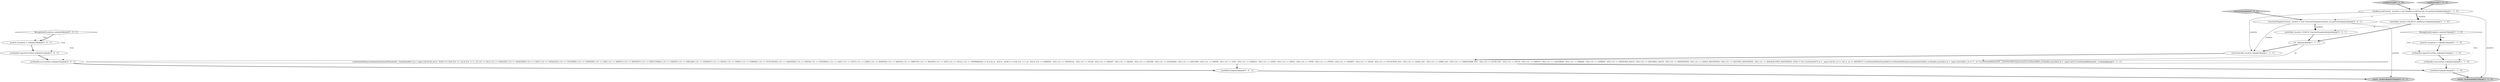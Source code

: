 digraph {
12 [style = filled, label = "nonReserved['0', '1', '0']", fillcolor = lightgray, shape = diamond image = "AAA0AAABBB2BBB"];
0 [style = filled, label = "_localctx.exception = re@@@20@@@['1', '1', '0']", fillcolor = white, shape = ellipse image = "AAA0AAABBB1BBB"];
15 [style = filled, label = "enterRule(_localctx,74,RULE_functionTemplate)@@@4@@@['0', '0', '1']", fillcolor = white, shape = ellipse image = "AAA0AAABBB3BBB"];
8 [style = filled, label = "int _la@@@5@@@['1', '1', '1']", fillcolor = white, shape = ellipse image = "AAA0AAABBB1BBB"];
13 [style = filled, label = "{exitRule()}@@@54@@@['0', '0', '1']", fillcolor = white, shape = ellipse image = "AAA0AAABBB3BBB"];
21 [style = filled, label = "_errHandler.reportError(this,re)@@@51@@@['0', '0', '1']", fillcolor = white, shape = ellipse image = "AAA0AAABBB3BBB"];
7 [style = filled, label = "nonReserved['1', '0', '0']", fillcolor = lightgray, shape = diamond image = "AAA0AAABBB1BBB"];
19 [style = filled, label = "FunctionTemplateContext _localctx = new FunctionTemplateContext(_ctx,getState())@@@3@@@['0', '0', '1']", fillcolor = white, shape = ellipse image = "AAA0AAABBB3BBB"];
10 [style = filled, label = "_errHandler.recover(this,re)@@@22@@@['1', '1', '0']", fillcolor = white, shape = ellipse image = "AAA0AAABBB1BBB"];
1 [style = filled, label = "enterOuterAlt(_localctx,1)@@@7@@@['1', '1', '1']", fillcolor = white, shape = ellipse image = "AAA0AAABBB1BBB"];
16 [style = filled, label = "_localctx.exception = re@@@50@@@['0', '0', '1']", fillcolor = white, shape = ellipse image = "AAA0AAABBB3BBB"];
20 [style = filled, label = "functionTemplate['0', '0', '1']", fillcolor = lightgray, shape = diamond image = "AAA0AAABBB3BBB"];
3 [style = filled, label = "return _localctx@@@27@@@['1', '1', '0']", fillcolor = lightgray, shape = ellipse image = "AAA0AAABBB1BBB"];
17 [style = filled, label = "_errHandler.recover(this,re)@@@52@@@['0', '0', '1']", fillcolor = white, shape = ellipse image = "AAA0AAABBB3BBB"];
18 [style = filled, label = "RecognitionException re@@@49@@@['0', '0', '1']", fillcolor = white, shape = diamond image = "AAA0AAABBB3BBB"];
14 [style = filled, label = "return _localctx@@@57@@@['0', '0', '1']", fillcolor = lightgray, shape = ellipse image = "AAA0AAABBB3BBB"];
2 [style = filled, label = "NonReservedContext _localctx = new NonReservedContext(_ctx,getState())@@@3@@@['1', '1', '0']", fillcolor = white, shape = ellipse image = "AAA0AAABBB1BBB"];
5 [style = filled, label = "enterRule(_localctx,104,RULE_nonReserved)@@@4@@@['1', '1', '0']", fillcolor = white, shape = ellipse image = "AAA0AAABBB1BBB"];
6 [style = filled, label = "_errHandler.reportError(this,re)@@@21@@@['1', '1', '0']", fillcolor = white, shape = ellipse image = "AAA0AAABBB1BBB"];
9 [style = filled, label = "RecognitionException re@@@19@@@['1', '1', '0']", fillcolor = white, shape = diamond image = "AAA0AAABBB1BBB"];
11 [style = filled, label = "{exitRule()}@@@24@@@['1', '1', '0']", fillcolor = white, shape = ellipse image = "AAA0AAABBB1BBB"];
4 [style = filled, label = "{setState(634)functionName()setState(635)match(T__0)setState(647)_la = _input.LA(1)if ((((_la) & ~0x3f) == 0 && ((1L << _la) & ((1L << T__0) | (1L << ALL) | (1L << ANALYZE) | (1L << ANALYZED) | (1L << CAST) | (1L << CATALOGS) | (1L << COLUMNS) | (1L << CONVERT) | (1L << DAY) | (1L << DEBUG) | (1L << DISTINCT) | (1L << EXECUTABLE) | (1L << EXISTS) | (1L << EXPLAIN) | (1L << EXTRACT) | (1L << FALSE) | (1L << FIRST) | (1L << FORMAT) | (1L << FUNCTIONS) | (1L << GRAPHVIZ) | (1L << HOUR) | (1L << INTERVAL) | (1L << LAST) | (1L << LEFT) | (1L << LIMIT) | (1L << MAPPED) | (1L << MATCH) | (1L << MINUTE) | (1L << MONTH) | (1L << NOT) | (1L << NULL) | (1L << OPTIMIZED))) != 0) || ((((_la - 65)) & ~0x3f) == 0 && ((1L << (_la - 65)) & ((1L << (PARSED - 65)) | (1L << (PHYSICAL - 65)) | (1L << (PLAN - 65)) | (1L << (RIGHT - 65)) | (1L << (RLIKE - 65)) | (1L << (QUERY - 65)) | (1L << (SCHEMAS - 65)) | (1L << (SECOND - 65)) | (1L << (SHOW - 65)) | (1L << (SYS - 65)) | (1L << (TABLES - 65)) | (1L << (TEXT - 65)) | (1L << (TRUE - 65)) | (1L << (TYPE - 65)) | (1L << (TYPES - 65)) | (1L << (VERIFY - 65)) | (1L << (YEAR - 65)) | (1L << (FUNCTION_ESC - 65)) | (1L << (DATE_ESC - 65)) | (1L << (TIME_ESC - 65)) | (1L << (TIMESTAMP_ESC - 65)) | (1L << (GUID_ESC - 65)) | (1L << (PLUS - 65)) | (1L << (MINUS - 65)) | (1L << (ASTERISK - 65)) | (1L << (PARAM - 65)) | (1L << (STRING - 65)) | (1L << (INTEGER_VALUE - 65)) | (1L << (DECIMAL_VALUE - 65)) | (1L << (IDENTIFIER - 65)) | (1L << (DIGIT_IDENTIFIER - 65)) | (1L << (QUOTED_IDENTIFIER - 65)) | (1L << (BACKQUOTED_IDENTIFIER - 65)))) != 0)) {{setState(637)_la = _input.LA(1)if (_la == ALL || _la == DISTINCT) {{setState(636)setQuantifier()}}setState(639)expression()setState(644)_errHandler.sync(this)_la = _input.LA(1)while (_la == T__2) {{{setState(640)match(T__2)setState(641)expression()}}setState(646)_errHandler.sync(this)_la = _input.LA(1)}}}setState(649)match(T__1)}@@@8@@@['1', '1', '1']", fillcolor = white, shape = ellipse image = "AAA0AAABBB1BBB"];
2->3 [style = solid, label="_localctx"];
0->6 [style = bold, label=""];
11->3 [style = bold, label=""];
5->8 [style = bold, label=""];
8->4 [style = solid, label="_la"];
9->0 [style = dotted, label="true"];
2->5 [style = bold, label=""];
12->2 [style = bold, label=""];
4->11 [style = bold, label=""];
21->17 [style = bold, label=""];
19->15 [style = bold, label=""];
10->11 [style = bold, label=""];
9->0 [style = bold, label=""];
19->14 [style = solid, label="_localctx"];
9->6 [style = dotted, label="true"];
9->10 [style = dotted, label="true"];
20->19 [style = bold, label=""];
6->10 [style = bold, label=""];
8->1 [style = bold, label=""];
18->16 [style = dotted, label="true"];
2->5 [style = solid, label="_localctx"];
2->19 [style = dashed, label="0"];
18->17 [style = dotted, label="true"];
16->21 [style = bold, label=""];
18->21 [style = dotted, label="true"];
19->15 [style = solid, label="_localctx"];
17->13 [style = bold, label=""];
18->16 [style = bold, label=""];
2->1 [style = solid, label="_localctx"];
1->4 [style = bold, label=""];
4->13 [style = bold, label=""];
13->14 [style = bold, label=""];
15->8 [style = bold, label=""];
5->15 [style = dashed, label="0"];
19->1 [style = solid, label="_localctx"];
7->2 [style = bold, label=""];
}
